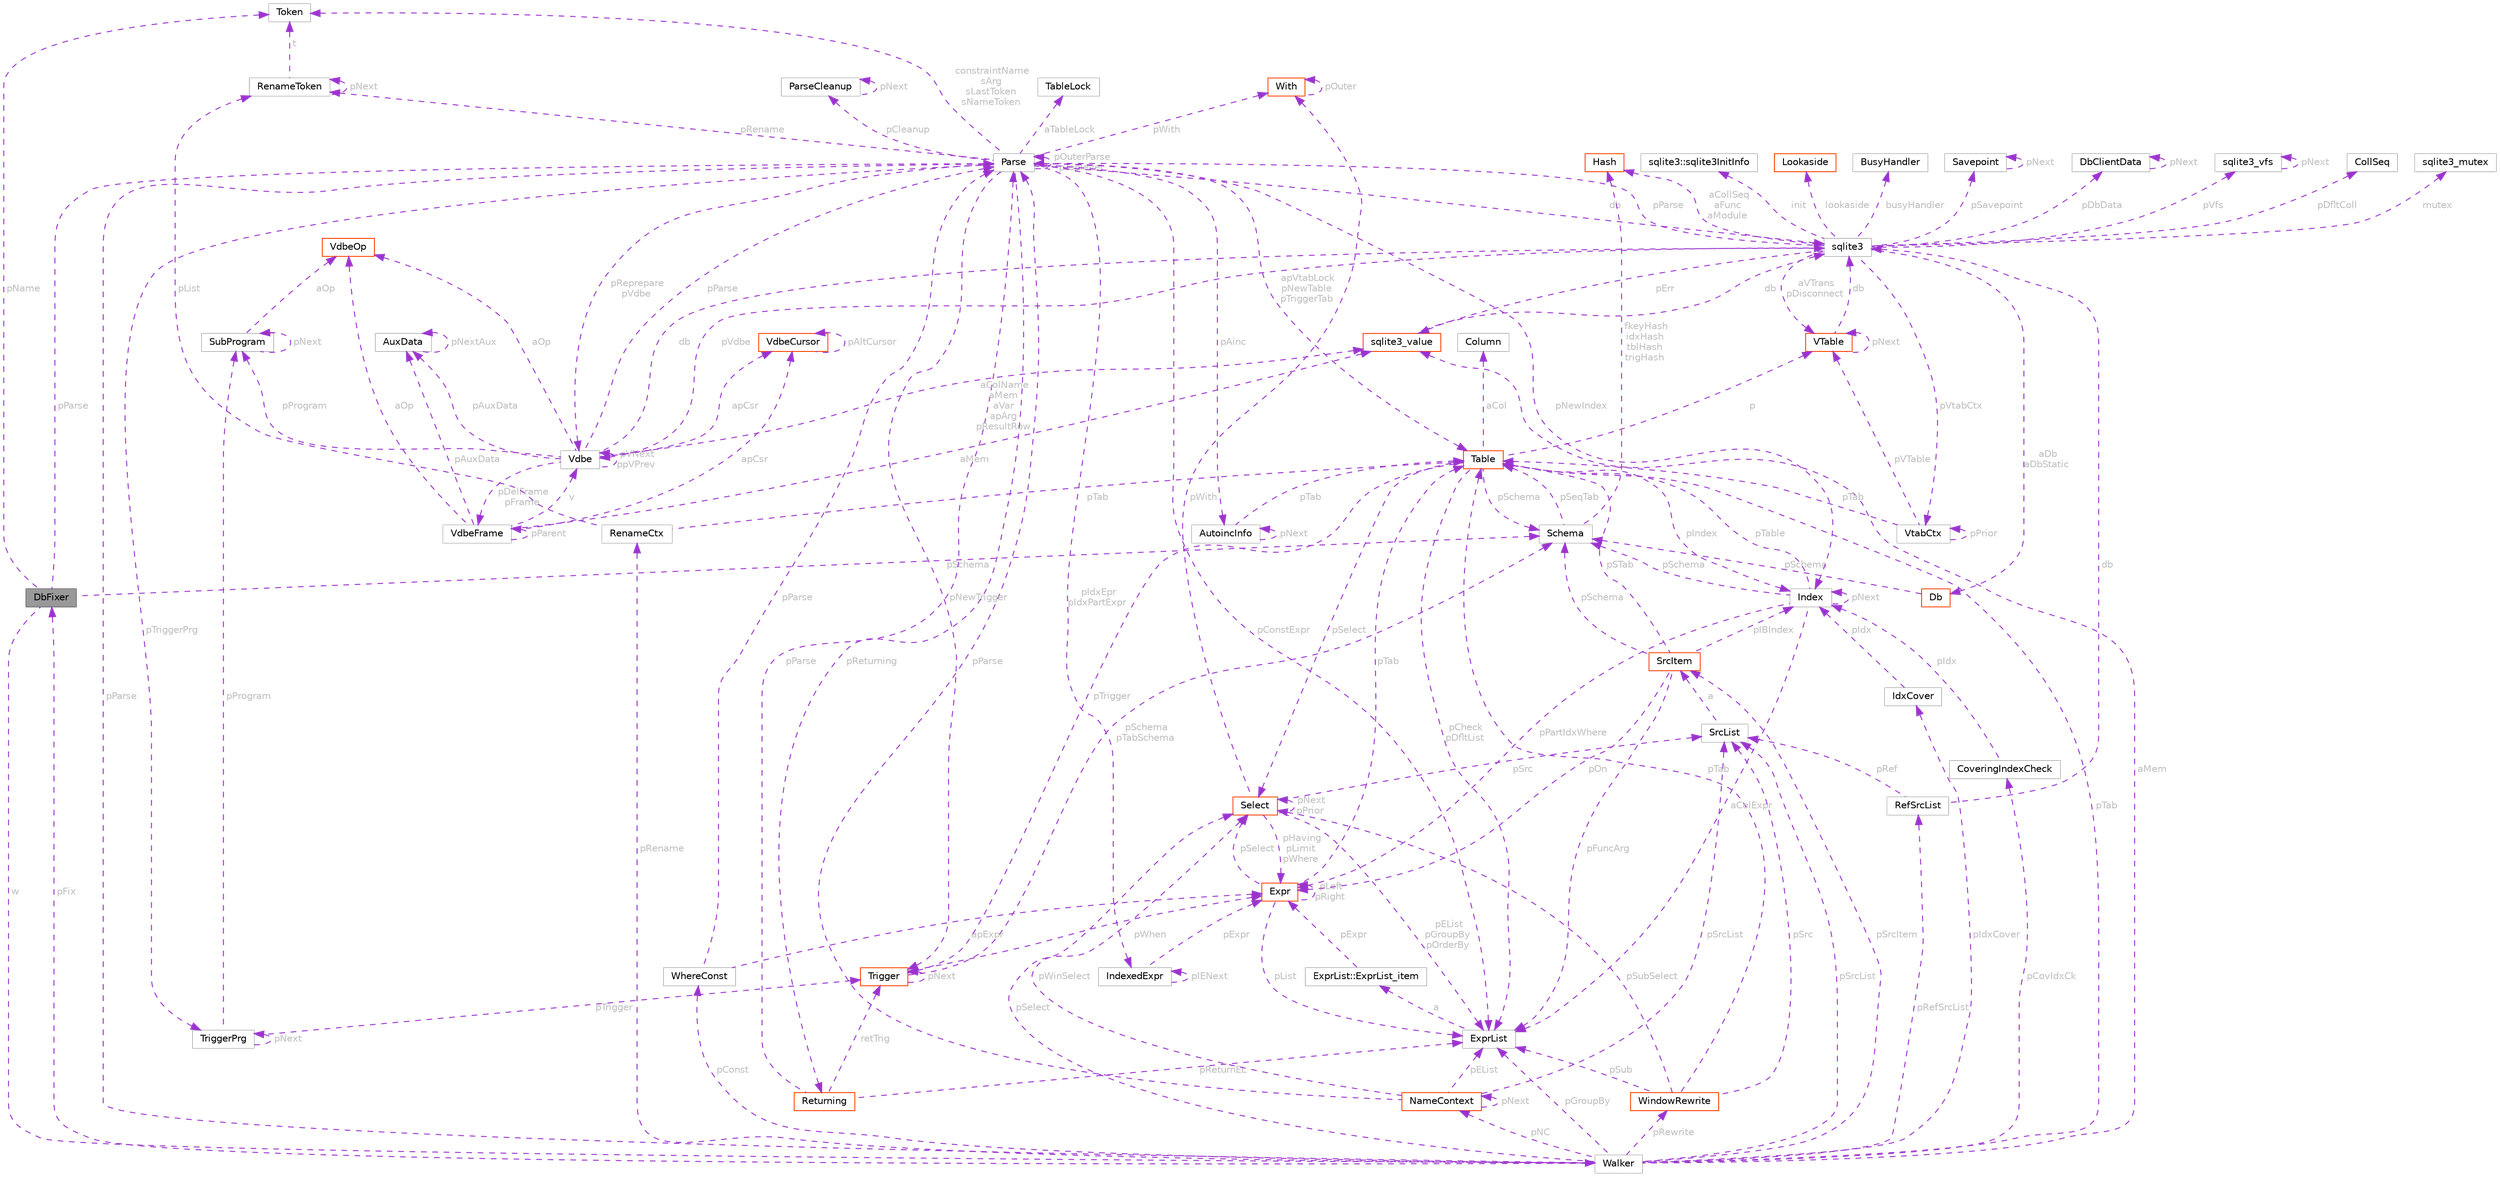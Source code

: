 digraph "DbFixer"
{
 // LATEX_PDF_SIZE
  bgcolor="transparent";
  edge [fontname=Helvetica,fontsize=10,labelfontname=Helvetica,labelfontsize=10];
  node [fontname=Helvetica,fontsize=10,shape=box,height=0.2,width=0.4];
  Node1 [id="Node000001",label="DbFixer",height=0.2,width=0.4,color="gray40", fillcolor="grey60", style="filled", fontcolor="black",tooltip=" "];
  Node2 -> Node1 [id="edge1_Node000001_Node000002",dir="back",color="darkorchid3",style="dashed",tooltip=" ",label=" pParse",fontcolor="grey" ];
  Node2 [id="Node000002",label="Parse",height=0.2,width=0.4,color="grey75", fillcolor="white", style="filled",URL="$structParse.html",tooltip=" "];
  Node3 -> Node2 [id="edge2_Node000002_Node000003",dir="back",color="darkorchid3",style="dashed",tooltip=" ",label=" db",fontcolor="grey" ];
  Node3 [id="Node000003",label="sqlite3",height=0.2,width=0.4,color="grey75", fillcolor="white", style="filled",URL="$structsqlite3.html",tooltip=" "];
  Node4 -> Node3 [id="edge3_Node000003_Node000004",dir="back",color="darkorchid3",style="dashed",tooltip=" ",label=" pVfs",fontcolor="grey" ];
  Node4 [id="Node000004",label="sqlite3_vfs",height=0.2,width=0.4,color="grey75", fillcolor="white", style="filled",URL="$structsqlite3__vfs.html",tooltip=" "];
  Node4 -> Node4 [id="edge4_Node000004_Node000004",dir="back",color="darkorchid3",style="dashed",tooltip=" ",label=" pNext",fontcolor="grey" ];
  Node5 -> Node3 [id="edge5_Node000003_Node000005",dir="back",color="darkorchid3",style="dashed",tooltip=" ",label=" pVdbe",fontcolor="grey" ];
  Node5 [id="Node000005",label="Vdbe",height=0.2,width=0.4,color="grey75", fillcolor="white", style="filled",URL="$structVdbe.html",tooltip=" "];
  Node3 -> Node5 [id="edge6_Node000005_Node000003",dir="back",color="darkorchid3",style="dashed",tooltip=" ",label=" db",fontcolor="grey" ];
  Node5 -> Node5 [id="edge7_Node000005_Node000005",dir="back",color="darkorchid3",style="dashed",tooltip=" ",label=" pVNext\nppVPrev",fontcolor="grey" ];
  Node2 -> Node5 [id="edge8_Node000005_Node000002",dir="back",color="darkorchid3",style="dashed",tooltip=" ",label=" pParse",fontcolor="grey" ];
  Node6 -> Node5 [id="edge9_Node000005_Node000006",dir="back",color="darkorchid3",style="dashed",tooltip=" ",label=" aColName\naMem\naVar\napArg\npResultRow",fontcolor="grey" ];
  Node6 [id="Node000006",label="sqlite3_value",height=0.2,width=0.4,color="orangered", fillcolor="white", style="filled",URL="$structsqlite3__value.html",tooltip=" "];
  Node3 -> Node6 [id="edge10_Node000006_Node000003",dir="back",color="darkorchid3",style="dashed",tooltip=" ",label=" db",fontcolor="grey" ];
  Node10 -> Node5 [id="edge11_Node000005_Node000010",dir="back",color="darkorchid3",style="dashed",tooltip=" ",label=" apCsr",fontcolor="grey" ];
  Node10 [id="Node000010",label="VdbeCursor",height=0.2,width=0.4,color="orangered", fillcolor="white", style="filled",URL="$structVdbeCursor.html",tooltip=" "];
  Node10 -> Node10 [id="edge12_Node000010_Node000010",dir="back",color="darkorchid3",style="dashed",tooltip=" ",label=" pAltCursor",fontcolor="grey" ];
  Node45 -> Node5 [id="edge13_Node000005_Node000045",dir="back",color="darkorchid3",style="dashed",tooltip=" ",label=" aOp",fontcolor="grey" ];
  Node45 [id="Node000045",label="VdbeOp",height=0.2,width=0.4,color="orangered", fillcolor="white", style="filled",URL="$structVdbeOp.html",tooltip=" "];
  Node80 -> Node5 [id="edge14_Node000005_Node000080",dir="back",color="darkorchid3",style="dashed",tooltip=" ",label=" pDelFrame\npFrame",fontcolor="grey" ];
  Node80 [id="Node000080",label="VdbeFrame",height=0.2,width=0.4,color="grey75", fillcolor="white", style="filled",URL="$structVdbeFrame.html",tooltip=" "];
  Node5 -> Node80 [id="edge15_Node000080_Node000005",dir="back",color="darkorchid3",style="dashed",tooltip=" ",label=" v",fontcolor="grey" ];
  Node80 -> Node80 [id="edge16_Node000080_Node000080",dir="back",color="darkorchid3",style="dashed",tooltip=" ",label=" pParent",fontcolor="grey" ];
  Node45 -> Node80 [id="edge17_Node000080_Node000045",dir="back",color="darkorchid3",style="dashed",tooltip=" ",label=" aOp",fontcolor="grey" ];
  Node6 -> Node80 [id="edge18_Node000080_Node000006",dir="back",color="darkorchid3",style="dashed",tooltip=" ",label=" aMem",fontcolor="grey" ];
  Node10 -> Node80 [id="edge19_Node000080_Node000010",dir="back",color="darkorchid3",style="dashed",tooltip=" ",label=" apCsr",fontcolor="grey" ];
  Node81 -> Node80 [id="edge20_Node000080_Node000081",dir="back",color="darkorchid3",style="dashed",tooltip=" ",label=" pAuxData",fontcolor="grey" ];
  Node81 [id="Node000081",label="AuxData",height=0.2,width=0.4,color="grey75", fillcolor="white", style="filled",URL="$structAuxData.html",tooltip=" "];
  Node81 -> Node81 [id="edge21_Node000081_Node000081",dir="back",color="darkorchid3",style="dashed",tooltip=" ",label=" pNextAux",fontcolor="grey" ];
  Node78 -> Node5 [id="edge22_Node000005_Node000078",dir="back",color="darkorchid3",style="dashed",tooltip=" ",label=" pProgram",fontcolor="grey" ];
  Node78 [id="Node000078",label="SubProgram",height=0.2,width=0.4,color="grey75", fillcolor="white", style="filled",URL="$structSubProgram.html",tooltip=" "];
  Node45 -> Node78 [id="edge23_Node000078_Node000045",dir="back",color="darkorchid3",style="dashed",tooltip=" ",label=" aOp",fontcolor="grey" ];
  Node78 -> Node78 [id="edge24_Node000078_Node000078",dir="back",color="darkorchid3",style="dashed",tooltip=" ",label=" pNext",fontcolor="grey" ];
  Node81 -> Node5 [id="edge25_Node000005_Node000081",dir="back",color="darkorchid3",style="dashed",tooltip=" ",label=" pAuxData",fontcolor="grey" ];
  Node27 -> Node3 [id="edge26_Node000003_Node000027",dir="back",color="darkorchid3",style="dashed",tooltip=" ",label=" pDfltColl",fontcolor="grey" ];
  Node27 [id="Node000027",label="CollSeq",height=0.2,width=0.4,color="grey75", fillcolor="white", style="filled",URL="$structCollSeq.html",tooltip=" "];
  Node29 -> Node3 [id="edge27_Node000003_Node000029",dir="back",color="darkorchid3",style="dashed",tooltip=" ",label=" mutex",fontcolor="grey" ];
  Node29 [id="Node000029",label="sqlite3_mutex",height=0.2,width=0.4,color="grey75", fillcolor="white", style="filled",URL="$structsqlite3__mutex.html",tooltip=" "];
  Node82 -> Node3 [id="edge28_Node000003_Node000082",dir="back",color="darkorchid3",style="dashed",tooltip=" ",label=" aDb\naDbStatic",fontcolor="grey" ];
  Node82 [id="Node000082",label="Db",height=0.2,width=0.4,color="orangered", fillcolor="white", style="filled",URL="$structDb.html",tooltip=" "];
  Node53 -> Node82 [id="edge29_Node000082_Node000053",dir="back",color="darkorchid3",style="dashed",tooltip=" ",label=" pSchema",fontcolor="grey" ];
  Node53 [id="Node000053",label="Schema",height=0.2,width=0.4,color="grey75", fillcolor="white", style="filled",URL="$structSchema.html",tooltip=" "];
  Node54 -> Node53 [id="edge30_Node000053_Node000054",dir="back",color="darkorchid3",style="dashed",tooltip=" ",label=" fkeyHash\nidxHash\ntblHash\ntrigHash",fontcolor="grey" ];
  Node54 [id="Node000054",label="Hash",height=0.2,width=0.4,color="orangered", fillcolor="white", style="filled",URL="$structHash.html",tooltip=" "];
  Node50 -> Node53 [id="edge31_Node000053_Node000050",dir="back",color="darkorchid3",style="dashed",tooltip=" ",label=" pSeqTab",fontcolor="grey" ];
  Node50 [id="Node000050",label="Table",height=0.2,width=0.4,color="orangered", fillcolor="white", style="filled",URL="$structTable.html",tooltip=" "];
  Node51 -> Node50 [id="edge32_Node000050_Node000051",dir="back",color="darkorchid3",style="dashed",tooltip=" ",label=" aCol",fontcolor="grey" ];
  Node51 [id="Node000051",label="Column",height=0.2,width=0.4,color="grey75", fillcolor="white", style="filled",URL="$structColumn.html",tooltip=" "];
  Node52 -> Node50 [id="edge33_Node000050_Node000052",dir="back",color="darkorchid3",style="dashed",tooltip=" ",label=" pIndex",fontcolor="grey" ];
  Node52 [id="Node000052",label="Index",height=0.2,width=0.4,color="grey75", fillcolor="white", style="filled",URL="$structIndex.html",tooltip=" "];
  Node50 -> Node52 [id="edge34_Node000052_Node000050",dir="back",color="darkorchid3",style="dashed",tooltip=" ",label=" pTable",fontcolor="grey" ];
  Node52 -> Node52 [id="edge35_Node000052_Node000052",dir="back",color="darkorchid3",style="dashed",tooltip=" ",label=" pNext",fontcolor="grey" ];
  Node53 -> Node52 [id="edge36_Node000052_Node000053",dir="back",color="darkorchid3",style="dashed",tooltip=" ",label=" pSchema",fontcolor="grey" ];
  Node57 -> Node52 [id="edge37_Node000052_Node000057",dir="back",color="darkorchid3",style="dashed",tooltip=" ",label=" pPartIdxWhere",fontcolor="grey" ];
  Node57 [id="Node000057",label="Expr",height=0.2,width=0.4,color="orangered", fillcolor="white", style="filled",URL="$structExpr.html",tooltip=" "];
  Node57 -> Node57 [id="edge38_Node000057_Node000057",dir="back",color="darkorchid3",style="dashed",tooltip=" ",label=" pLeft\npRight",fontcolor="grey" ];
  Node58 -> Node57 [id="edge39_Node000057_Node000058",dir="back",color="darkorchid3",style="dashed",tooltip=" ",label=" pList",fontcolor="grey" ];
  Node58 [id="Node000058",label="ExprList",height=0.2,width=0.4,color="grey75", fillcolor="white", style="filled",URL="$structExprList.html",tooltip=" "];
  Node59 -> Node58 [id="edge40_Node000058_Node000059",dir="back",color="darkorchid3",style="dashed",tooltip=" ",label=" a",fontcolor="grey" ];
  Node59 [id="Node000059",label="ExprList::ExprList_item",height=0.2,width=0.4,color="grey75", fillcolor="white", style="filled",URL="$structExprList_1_1ExprList__item.html",tooltip=" "];
  Node57 -> Node59 [id="edge41_Node000059_Node000057",dir="back",color="darkorchid3",style="dashed",tooltip=" ",label=" pExpr",fontcolor="grey" ];
  Node60 -> Node57 [id="edge42_Node000057_Node000060",dir="back",color="darkorchid3",style="dashed",tooltip=" ",label=" pSelect",fontcolor="grey" ];
  Node60 [id="Node000060",label="Select",height=0.2,width=0.4,color="orangered", fillcolor="white", style="filled",URL="$structSelect.html",tooltip=" "];
  Node58 -> Node60 [id="edge43_Node000060_Node000058",dir="back",color="darkorchid3",style="dashed",tooltip=" ",label=" pEList\npGroupBy\npOrderBy",fontcolor="grey" ];
  Node61 -> Node60 [id="edge44_Node000060_Node000061",dir="back",color="darkorchid3",style="dashed",tooltip=" ",label=" pSrc",fontcolor="grey" ];
  Node61 [id="Node000061",label="SrcList",height=0.2,width=0.4,color="grey75", fillcolor="white", style="filled",URL="$structSrcList.html",tooltip=" "];
  Node62 -> Node61 [id="edge45_Node000061_Node000062",dir="back",color="darkorchid3",style="dashed",tooltip=" ",label=" a",fontcolor="grey" ];
  Node62 [id="Node000062",label="SrcItem",height=0.2,width=0.4,color="orangered", fillcolor="white", style="filled",URL="$structSrcItem.html",tooltip=" "];
  Node50 -> Node62 [id="edge46_Node000062_Node000050",dir="back",color="darkorchid3",style="dashed",tooltip=" ",label=" pSTab",fontcolor="grey" ];
  Node58 -> Node62 [id="edge47_Node000062_Node000058",dir="back",color="darkorchid3",style="dashed",tooltip=" ",label=" pFuncArg",fontcolor="grey" ];
  Node52 -> Node62 [id="edge48_Node000062_Node000052",dir="back",color="darkorchid3",style="dashed",tooltip=" ",label=" pIBIndex",fontcolor="grey" ];
  Node57 -> Node62 [id="edge49_Node000062_Node000057",dir="back",color="darkorchid3",style="dashed",tooltip=" ",label=" pOn",fontcolor="grey" ];
  Node53 -> Node62 [id="edge50_Node000062_Node000053",dir="back",color="darkorchid3",style="dashed",tooltip=" ",label=" pSchema",fontcolor="grey" ];
  Node57 -> Node60 [id="edge51_Node000060_Node000057",dir="back",color="darkorchid3",style="dashed",tooltip=" ",label=" pHaving\npLimit\npWhere",fontcolor="grey" ];
  Node60 -> Node60 [id="edge52_Node000060_Node000060",dir="back",color="darkorchid3",style="dashed",tooltip=" ",label=" pNext\npPrior",fontcolor="grey" ];
  Node67 -> Node60 [id="edge53_Node000060_Node000067",dir="back",color="darkorchid3",style="dashed",tooltip=" ",label=" pWith",fontcolor="grey" ];
  Node67 [id="Node000067",label="With",height=0.2,width=0.4,color="orangered", fillcolor="white", style="filled",URL="$structWith.html",tooltip=" "];
  Node67 -> Node67 [id="edge54_Node000067_Node000067",dir="back",color="darkorchid3",style="dashed",tooltip=" ",label=" pOuter",fontcolor="grey" ];
  Node50 -> Node57 [id="edge55_Node000057_Node000050",dir="back",color="darkorchid3",style="dashed",tooltip=" ",label=" pTab",fontcolor="grey" ];
  Node58 -> Node52 [id="edge56_Node000052_Node000058",dir="back",color="darkorchid3",style="dashed",tooltip=" ",label=" aColExpr",fontcolor="grey" ];
  Node58 -> Node50 [id="edge57_Node000050_Node000058",dir="back",color="darkorchid3",style="dashed",tooltip=" ",label=" pCheck\npDfltList",fontcolor="grey" ];
  Node60 -> Node50 [id="edge58_Node000050_Node000060",dir="back",color="darkorchid3",style="dashed",tooltip=" ",label=" pSelect",fontcolor="grey" ];
  Node48 -> Node50 [id="edge59_Node000050_Node000048",dir="back",color="darkorchid3",style="dashed",tooltip=" ",label=" p",fontcolor="grey" ];
  Node48 [id="Node000048",label="VTable",height=0.2,width=0.4,color="orangered", fillcolor="white", style="filled",URL="$structVTable.html",tooltip=" "];
  Node3 -> Node48 [id="edge60_Node000048_Node000003",dir="back",color="darkorchid3",style="dashed",tooltip=" ",label=" db",fontcolor="grey" ];
  Node48 -> Node48 [id="edge61_Node000048_Node000048",dir="back",color="darkorchid3",style="dashed",tooltip=" ",label=" pNext",fontcolor="grey" ];
  Node74 -> Node50 [id="edge62_Node000050_Node000074",dir="back",color="darkorchid3",style="dashed",tooltip=" ",label=" pTrigger",fontcolor="grey" ];
  Node74 [id="Node000074",label="Trigger",height=0.2,width=0.4,color="orangered", fillcolor="white", style="filled",URL="$structTrigger.html",tooltip=" "];
  Node57 -> Node74 [id="edge63_Node000074_Node000057",dir="back",color="darkorchid3",style="dashed",tooltip=" ",label=" pWhen",fontcolor="grey" ];
  Node53 -> Node74 [id="edge64_Node000074_Node000053",dir="back",color="darkorchid3",style="dashed",tooltip=" ",label=" pSchema\npTabSchema",fontcolor="grey" ];
  Node74 -> Node74 [id="edge65_Node000074_Node000074",dir="back",color="darkorchid3",style="dashed",tooltip=" ",label=" pNext",fontcolor="grey" ];
  Node53 -> Node50 [id="edge66_Node000050_Node000053",dir="back",color="darkorchid3",style="dashed",tooltip=" ",label=" pSchema",fontcolor="grey" ];
  Node83 -> Node3 [id="edge67_Node000003_Node000083",dir="back",color="darkorchid3",style="dashed",tooltip=" ",label=" init",fontcolor="grey" ];
  Node83 [id="Node000083",label="sqlite3::sqlite3InitInfo",height=0.2,width=0.4,color="grey75", fillcolor="white", style="filled",URL="$structsqlite3_1_1sqlite3InitInfo.html",tooltip=" "];
  Node2 -> Node3 [id="edge68_Node000003_Node000002",dir="back",color="darkorchid3",style="dashed",tooltip=" ",label=" pParse",fontcolor="grey" ];
  Node6 -> Node3 [id="edge69_Node000003_Node000006",dir="back",color="darkorchid3",style="dashed",tooltip=" ",label=" pErr",fontcolor="grey" ];
  Node84 -> Node3 [id="edge70_Node000003_Node000084",dir="back",color="darkorchid3",style="dashed",tooltip=" ",label=" lookaside",fontcolor="grey" ];
  Node84 [id="Node000084",label="Lookaside",height=0.2,width=0.4,color="orangered", fillcolor="white", style="filled",URL="$structLookaside.html",tooltip=" "];
  Node54 -> Node3 [id="edge71_Node000003_Node000054",dir="back",color="darkorchid3",style="dashed",tooltip=" ",label=" aCollSeq\naFunc\naModule",fontcolor="grey" ];
  Node86 -> Node3 [id="edge72_Node000003_Node000086",dir="back",color="darkorchid3",style="dashed",tooltip=" ",label=" pVtabCtx",fontcolor="grey" ];
  Node86 [id="Node000086",label="VtabCtx",height=0.2,width=0.4,color="grey75", fillcolor="white", style="filled",URL="$structVtabCtx.html",tooltip=" "];
  Node48 -> Node86 [id="edge73_Node000086_Node000048",dir="back",color="darkorchid3",style="dashed",tooltip=" ",label=" pVTable",fontcolor="grey" ];
  Node50 -> Node86 [id="edge74_Node000086_Node000050",dir="back",color="darkorchid3",style="dashed",tooltip=" ",label=" pTab",fontcolor="grey" ];
  Node86 -> Node86 [id="edge75_Node000086_Node000086",dir="back",color="darkorchid3",style="dashed",tooltip=" ",label=" pPrior",fontcolor="grey" ];
  Node48 -> Node3 [id="edge76_Node000003_Node000048",dir="back",color="darkorchid3",style="dashed",tooltip=" ",label=" aVTrans\npDisconnect",fontcolor="grey" ];
  Node87 -> Node3 [id="edge77_Node000003_Node000087",dir="back",color="darkorchid3",style="dashed",tooltip=" ",label=" busyHandler",fontcolor="grey" ];
  Node87 [id="Node000087",label="BusyHandler",height=0.2,width=0.4,color="grey75", fillcolor="white", style="filled",URL="$structBusyHandler.html",tooltip=" "];
  Node88 -> Node3 [id="edge78_Node000003_Node000088",dir="back",color="darkorchid3",style="dashed",tooltip=" ",label=" pSavepoint",fontcolor="grey" ];
  Node88 [id="Node000088",label="Savepoint",height=0.2,width=0.4,color="grey75", fillcolor="white", style="filled",URL="$structSavepoint.html",tooltip=" "];
  Node88 -> Node88 [id="edge79_Node000088_Node000088",dir="back",color="darkorchid3",style="dashed",tooltip=" ",label=" pNext",fontcolor="grey" ];
  Node89 -> Node3 [id="edge80_Node000003_Node000089",dir="back",color="darkorchid3",style="dashed",tooltip=" ",label=" pDbData",fontcolor="grey" ];
  Node89 [id="Node000089",label="DbClientData",height=0.2,width=0.4,color="grey75", fillcolor="white", style="filled",URL="$structDbClientData.html",tooltip=" "];
  Node89 -> Node89 [id="edge81_Node000089_Node000089",dir="back",color="darkorchid3",style="dashed",tooltip=" ",label=" pNext",fontcolor="grey" ];
  Node5 -> Node2 [id="edge82_Node000002_Node000005",dir="back",color="darkorchid3",style="dashed",tooltip=" ",label=" pReprepare\npVdbe",fontcolor="grey" ];
  Node58 -> Node2 [id="edge83_Node000002_Node000058",dir="back",color="darkorchid3",style="dashed",tooltip=" ",label=" pConstExpr",fontcolor="grey" ];
  Node90 -> Node2 [id="edge84_Node000002_Node000090",dir="back",color="darkorchid3",style="dashed",tooltip=" ",label=" pIdxEpr\npIdxPartExpr",fontcolor="grey" ];
  Node90 [id="Node000090",label="IndexedExpr",height=0.2,width=0.4,color="grey75", fillcolor="white", style="filled",URL="$structIndexedExpr.html",tooltip=" "];
  Node57 -> Node90 [id="edge85_Node000090_Node000057",dir="back",color="darkorchid3",style="dashed",tooltip=" ",label=" pExpr",fontcolor="grey" ];
  Node90 -> Node90 [id="edge86_Node000090_Node000090",dir="back",color="darkorchid3",style="dashed",tooltip=" ",label=" pIENext",fontcolor="grey" ];
  Node91 -> Node2 [id="edge87_Node000002_Node000091",dir="back",color="darkorchid3",style="dashed",tooltip=" ",label=" aTableLock",fontcolor="grey" ];
  Node91 [id="Node000091",label="TableLock",height=0.2,width=0.4,color="grey75", fillcolor="white", style="filled",URL="$structTableLock.html",tooltip=" "];
  Node92 -> Node2 [id="edge88_Node000002_Node000092",dir="back",color="darkorchid3",style="dashed",tooltip=" ",label=" pAinc",fontcolor="grey" ];
  Node92 [id="Node000092",label="AutoincInfo",height=0.2,width=0.4,color="grey75", fillcolor="white", style="filled",URL="$structAutoincInfo.html",tooltip=" "];
  Node92 -> Node92 [id="edge89_Node000092_Node000092",dir="back",color="darkorchid3",style="dashed",tooltip=" ",label=" pNext",fontcolor="grey" ];
  Node50 -> Node92 [id="edge90_Node000092_Node000050",dir="back",color="darkorchid3",style="dashed",tooltip=" ",label=" pTab",fontcolor="grey" ];
  Node2 -> Node2 [id="edge91_Node000002_Node000002",dir="back",color="darkorchid3",style="dashed",tooltip=" ",label=" pOuterParse\npToplevel",fontcolor="grey" ];
  Node50 -> Node2 [id="edge92_Node000002_Node000050",dir="back",color="darkorchid3",style="dashed",tooltip=" ",label=" apVtabLock\npNewTable\npTriggerTab",fontcolor="grey" ];
  Node93 -> Node2 [id="edge93_Node000002_Node000093",dir="back",color="darkorchid3",style="dashed",tooltip=" ",label=" pTriggerPrg",fontcolor="grey" ];
  Node93 [id="Node000093",label="TriggerPrg",height=0.2,width=0.4,color="grey75", fillcolor="white", style="filled",URL="$structTriggerPrg.html",tooltip=" "];
  Node74 -> Node93 [id="edge94_Node000093_Node000074",dir="back",color="darkorchid3",style="dashed",tooltip=" ",label=" pTrigger",fontcolor="grey" ];
  Node93 -> Node93 [id="edge95_Node000093_Node000093",dir="back",color="darkorchid3",style="dashed",tooltip=" ",label=" pNext",fontcolor="grey" ];
  Node78 -> Node93 [id="edge96_Node000093_Node000078",dir="back",color="darkorchid3",style="dashed",tooltip=" ",label=" pProgram",fontcolor="grey" ];
  Node94 -> Node2 [id="edge97_Node000002_Node000094",dir="back",color="darkorchid3",style="dashed",tooltip=" ",label=" pCleanup",fontcolor="grey" ];
  Node94 [id="Node000094",label="ParseCleanup",height=0.2,width=0.4,color="grey75", fillcolor="white", style="filled",URL="$structParseCleanup.html",tooltip=" "];
  Node94 -> Node94 [id="edge98_Node000094_Node000094",dir="back",color="darkorchid3",style="dashed",tooltip=" ",label=" pNext",fontcolor="grey" ];
  Node95 -> Node2 [id="edge99_Node000002_Node000095",dir="back",color="darkorchid3",style="dashed",tooltip=" ",label=" constraintName\nsArg\nsLastToken\nsNameToken",fontcolor="grey" ];
  Node95 [id="Node000095",label="Token",height=0.2,width=0.4,color="grey75", fillcolor="white", style="filled",URL="$structToken.html",tooltip=" "];
  Node96 -> Node2 [id="edge100_Node000002_Node000096",dir="back",color="darkorchid3",style="dashed",tooltip=" ",label=" pReturning",fontcolor="grey" ];
  Node96 [id="Node000096",label="Returning",height=0.2,width=0.4,color="orangered", fillcolor="white", style="filled",URL="$structReturning.html",tooltip=" "];
  Node2 -> Node96 [id="edge101_Node000096_Node000002",dir="back",color="darkorchid3",style="dashed",tooltip=" ",label=" pParse",fontcolor="grey" ];
  Node58 -> Node96 [id="edge102_Node000096_Node000058",dir="back",color="darkorchid3",style="dashed",tooltip=" ",label=" pReturnEL",fontcolor="grey" ];
  Node74 -> Node96 [id="edge103_Node000096_Node000074",dir="back",color="darkorchid3",style="dashed",tooltip=" ",label=" retTrig",fontcolor="grey" ];
  Node52 -> Node2 [id="edge104_Node000002_Node000052",dir="back",color="darkorchid3",style="dashed",tooltip=" ",label=" pNewIndex",fontcolor="grey" ];
  Node74 -> Node2 [id="edge105_Node000002_Node000074",dir="back",color="darkorchid3",style="dashed",tooltip=" ",label=" pNewTrigger",fontcolor="grey" ];
  Node67 -> Node2 [id="edge106_Node000002_Node000067",dir="back",color="darkorchid3",style="dashed",tooltip=" ",label=" pWith",fontcolor="grey" ];
  Node97 -> Node2 [id="edge107_Node000002_Node000097",dir="back",color="darkorchid3",style="dashed",tooltip=" ",label=" pRename",fontcolor="grey" ];
  Node97 [id="Node000097",label="RenameToken",height=0.2,width=0.4,color="grey75", fillcolor="white", style="filled",URL="$structRenameToken.html",tooltip=" "];
  Node95 -> Node97 [id="edge108_Node000097_Node000095",dir="back",color="darkorchid3",style="dashed",tooltip=" ",label=" t",fontcolor="grey" ];
  Node97 -> Node97 [id="edge109_Node000097_Node000097",dir="back",color="darkorchid3",style="dashed",tooltip=" ",label=" pNext",fontcolor="grey" ];
  Node98 -> Node1 [id="edge110_Node000001_Node000098",dir="back",color="darkorchid3",style="dashed",tooltip=" ",label=" w",fontcolor="grey" ];
  Node98 [id="Node000098",label="Walker",height=0.2,width=0.4,color="grey75", fillcolor="white", style="filled",URL="$structWalker.html",tooltip=" "];
  Node2 -> Node98 [id="edge111_Node000098_Node000002",dir="back",color="darkorchid3",style="dashed",tooltip=" ",label=" pParse",fontcolor="grey" ];
  Node99 -> Node98 [id="edge112_Node000098_Node000099",dir="back",color="darkorchid3",style="dashed",tooltip=" ",label=" pNC",fontcolor="grey" ];
  Node99 [id="Node000099",label="NameContext",height=0.2,width=0.4,color="orangered", fillcolor="white", style="filled",URL="$structNameContext.html",tooltip=" "];
  Node2 -> Node99 [id="edge113_Node000099_Node000002",dir="back",color="darkorchid3",style="dashed",tooltip=" ",label=" pParse",fontcolor="grey" ];
  Node61 -> Node99 [id="edge114_Node000099_Node000061",dir="back",color="darkorchid3",style="dashed",tooltip=" ",label=" pSrcList",fontcolor="grey" ];
  Node58 -> Node99 [id="edge115_Node000099_Node000058",dir="back",color="darkorchid3",style="dashed",tooltip=" ",label=" pEList",fontcolor="grey" ];
  Node99 -> Node99 [id="edge116_Node000099_Node000099",dir="back",color="darkorchid3",style="dashed",tooltip=" ",label=" pNext",fontcolor="grey" ];
  Node60 -> Node99 [id="edge117_Node000099_Node000060",dir="back",color="darkorchid3",style="dashed",tooltip=" ",label=" pWinSelect",fontcolor="grey" ];
  Node61 -> Node98 [id="edge118_Node000098_Node000061",dir="back",color="darkorchid3",style="dashed",tooltip=" ",label=" pSrcList",fontcolor="grey" ];
  Node100 -> Node98 [id="edge119_Node000098_Node000100",dir="back",color="darkorchid3",style="dashed",tooltip=" ",label=" pRefSrcList",fontcolor="grey" ];
  Node100 [id="Node000100",label="RefSrcList",height=0.2,width=0.4,color="grey75", fillcolor="white", style="filled",URL="$structRefSrcList.html",tooltip=" "];
  Node3 -> Node100 [id="edge120_Node000100_Node000003",dir="back",color="darkorchid3",style="dashed",tooltip=" ",label=" db",fontcolor="grey" ];
  Node61 -> Node100 [id="edge121_Node000100_Node000061",dir="back",color="darkorchid3",style="dashed",tooltip=" ",label=" pRef",fontcolor="grey" ];
  Node101 -> Node98 [id="edge122_Node000098_Node000101",dir="back",color="darkorchid3",style="dashed",tooltip=" ",label=" pIdxCover",fontcolor="grey" ];
  Node101 [id="Node000101",label="IdxCover",height=0.2,width=0.4,color="grey75", fillcolor="white", style="filled",URL="$structIdxCover.html",tooltip=" "];
  Node52 -> Node101 [id="edge123_Node000101_Node000052",dir="back",color="darkorchid3",style="dashed",tooltip=" ",label=" pIdx",fontcolor="grey" ];
  Node58 -> Node98 [id="edge124_Node000098_Node000058",dir="back",color="darkorchid3",style="dashed",tooltip=" ",label=" pGroupBy",fontcolor="grey" ];
  Node60 -> Node98 [id="edge125_Node000098_Node000060",dir="back",color="darkorchid3",style="dashed",tooltip=" ",label=" pSelect",fontcolor="grey" ];
  Node102 -> Node98 [id="edge126_Node000098_Node000102",dir="back",color="darkorchid3",style="dashed",tooltip=" ",label=" pRewrite",fontcolor="grey" ];
  Node102 [id="Node000102",label="WindowRewrite",height=0.2,width=0.4,color="orangered", fillcolor="white", style="filled",URL="$structWindowRewrite.html",tooltip=" "];
  Node61 -> Node102 [id="edge127_Node000102_Node000061",dir="back",color="darkorchid3",style="dashed",tooltip=" ",label=" pSrc",fontcolor="grey" ];
  Node58 -> Node102 [id="edge128_Node000102_Node000058",dir="back",color="darkorchid3",style="dashed",tooltip=" ",label=" pSub",fontcolor="grey" ];
  Node50 -> Node102 [id="edge129_Node000102_Node000050",dir="back",color="darkorchid3",style="dashed",tooltip=" ",label=" pTab",fontcolor="grey" ];
  Node60 -> Node102 [id="edge130_Node000102_Node000060",dir="back",color="darkorchid3",style="dashed",tooltip=" ",label=" pSubSelect",fontcolor="grey" ];
  Node103 -> Node98 [id="edge131_Node000098_Node000103",dir="back",color="darkorchid3",style="dashed",tooltip=" ",label=" pConst",fontcolor="grey" ];
  Node103 [id="Node000103",label="WhereConst",height=0.2,width=0.4,color="grey75", fillcolor="white", style="filled",URL="$structWhereConst.html",tooltip=" "];
  Node2 -> Node103 [id="edge132_Node000103_Node000002",dir="back",color="darkorchid3",style="dashed",tooltip=" ",label=" pParse",fontcolor="grey" ];
  Node57 -> Node103 [id="edge133_Node000103_Node000057",dir="back",color="darkorchid3",style="dashed",tooltip=" ",label=" apExpr",fontcolor="grey" ];
  Node104 -> Node98 [id="edge134_Node000098_Node000104",dir="back",color="darkorchid3",style="dashed",tooltip=" ",label=" pRename",fontcolor="grey" ];
  Node104 [id="Node000104",label="RenameCtx",height=0.2,width=0.4,color="grey75", fillcolor="white", style="filled",URL="$structRenameCtx.html",tooltip=" "];
  Node97 -> Node104 [id="edge135_Node000104_Node000097",dir="back",color="darkorchid3",style="dashed",tooltip=" ",label=" pList",fontcolor="grey" ];
  Node50 -> Node104 [id="edge136_Node000104_Node000050",dir="back",color="darkorchid3",style="dashed",tooltip=" ",label=" pTab",fontcolor="grey" ];
  Node50 -> Node98 [id="edge137_Node000098_Node000050",dir="back",color="darkorchid3",style="dashed",tooltip=" ",label=" pTab",fontcolor="grey" ];
  Node105 -> Node98 [id="edge138_Node000098_Node000105",dir="back",color="darkorchid3",style="dashed",tooltip=" ",label=" pCovIdxCk",fontcolor="grey" ];
  Node105 [id="Node000105",label="CoveringIndexCheck",height=0.2,width=0.4,color="grey75", fillcolor="white", style="filled",URL="$structCoveringIndexCheck.html",tooltip=" "];
  Node52 -> Node105 [id="edge139_Node000105_Node000052",dir="back",color="darkorchid3",style="dashed",tooltip=" ",label=" pIdx",fontcolor="grey" ];
  Node62 -> Node98 [id="edge140_Node000098_Node000062",dir="back",color="darkorchid3",style="dashed",tooltip=" ",label=" pSrcItem",fontcolor="grey" ];
  Node1 -> Node98 [id="edge141_Node000098_Node000001",dir="back",color="darkorchid3",style="dashed",tooltip=" ",label=" pFix",fontcolor="grey" ];
  Node6 -> Node98 [id="edge142_Node000098_Node000006",dir="back",color="darkorchid3",style="dashed",tooltip=" ",label=" aMem",fontcolor="grey" ];
  Node53 -> Node1 [id="edge143_Node000001_Node000053",dir="back",color="darkorchid3",style="dashed",tooltip=" ",label=" pSchema",fontcolor="grey" ];
  Node95 -> Node1 [id="edge144_Node000001_Node000095",dir="back",color="darkorchid3",style="dashed",tooltip=" ",label=" pName",fontcolor="grey" ];
}
